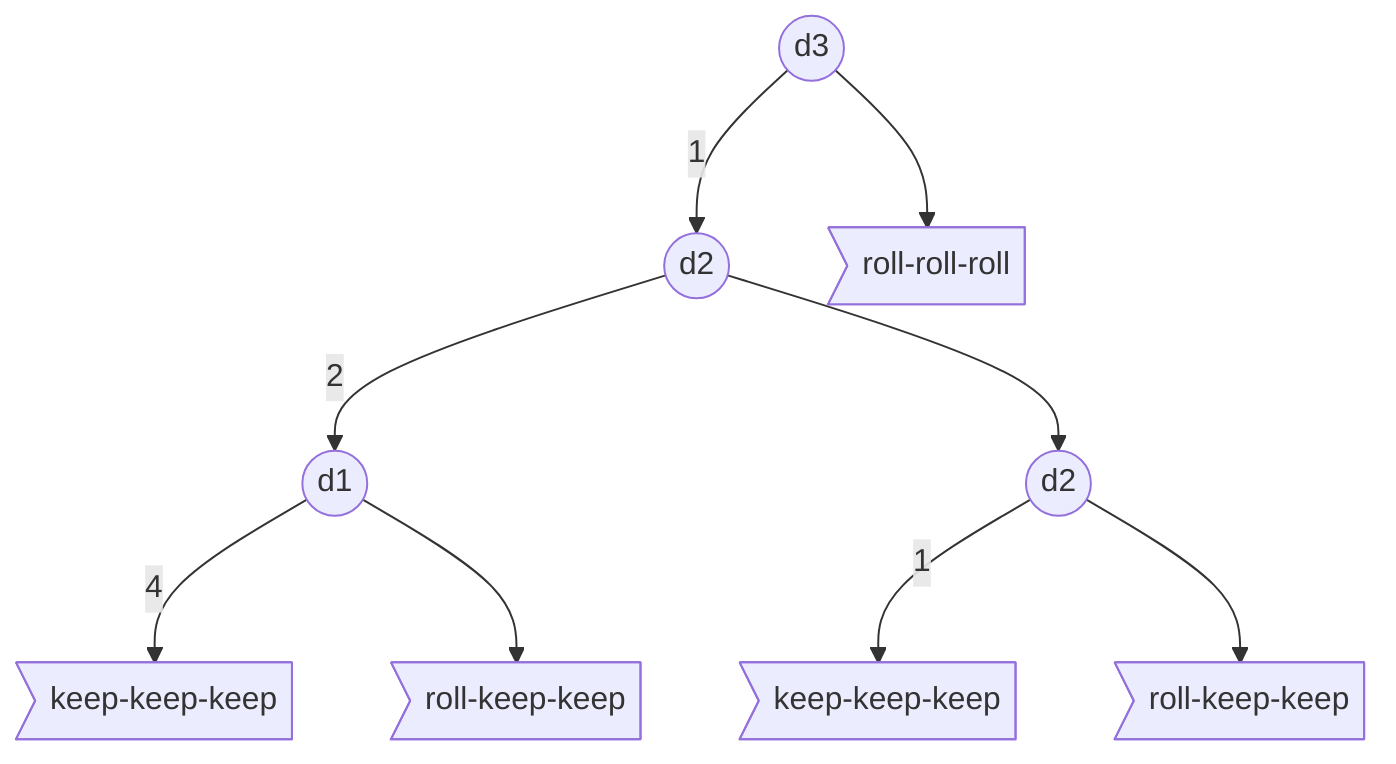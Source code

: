 graph TD;
    d31((d3)) -- 1 --> d21((d2));
    d31 --> actElse>roll-roll-roll];
    d21 -- 2 --> d11((d1));
    d11 -- 4 --> act421>keep-keep-keep];
    d11 --> actx21>roll-keep-keep];
    d21 --> d22((d2));
    d22 -- 1--> act111>keep-keep-keep];
    d22 --> actx11>roll-keep-keep];